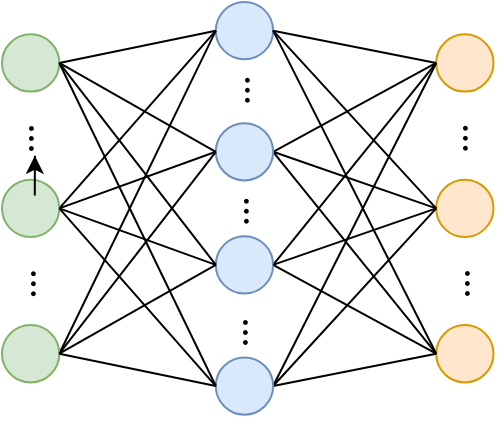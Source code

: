 <mxfile version="21.7.4" type="github">
  <diagram name="第 1 页" id="n0DuYXN_C8thxXYjhhmM">
    <mxGraphModel dx="1379" dy="905" grid="1" gridSize="10" guides="1" tooltips="1" connect="1" arrows="1" fold="1" page="1" pageScale="1" pageWidth="827" pageHeight="1169" math="0" shadow="0">
      <root>
        <mxCell id="0" />
        <mxCell id="1" parent="0" />
        <mxCell id="Z1dKLwnf_OGz-nWWNSpx-51" value="" style="group" vertex="1" connectable="0" parent="1">
          <mxGeometry x="520" y="420" width="250" height="210" as="geometry" />
        </mxCell>
        <mxCell id="Z1dKLwnf_OGz-nWWNSpx-5" value="" style="ellipse;whiteSpace=wrap;html=1;aspect=fixed;direction=south;fillColor=#d5e8d4;strokeColor=#82b366;" vertex="1" parent="Z1dKLwnf_OGz-nWWNSpx-51">
          <mxGeometry y="16.154" width="28.652" height="28.652" as="geometry" />
        </mxCell>
        <mxCell id="Z1dKLwnf_OGz-nWWNSpx-9" value="" style="ellipse;whiteSpace=wrap;html=1;aspect=fixed;direction=south;fillColor=#dae8fc;strokeColor=#6c8ebf;" vertex="1" parent="Z1dKLwnf_OGz-nWWNSpx-51">
          <mxGeometry x="106.908" width="28.652" height="28.652" as="geometry" />
        </mxCell>
        <mxCell id="Z1dKLwnf_OGz-nWWNSpx-1" style="rounded=0;orthogonalLoop=1;jettySize=auto;html=1;exitX=0.5;exitY=0;exitDx=0;exitDy=0;entryX=0.5;entryY=1;entryDx=0;entryDy=0;endArrow=none;endFill=0;" edge="1" parent="Z1dKLwnf_OGz-nWWNSpx-51" source="Z1dKLwnf_OGz-nWWNSpx-5" target="Z1dKLwnf_OGz-nWWNSpx-9">
          <mxGeometry relative="1" as="geometry" />
        </mxCell>
        <mxCell id="Z1dKLwnf_OGz-nWWNSpx-11" value="" style="ellipse;whiteSpace=wrap;html=1;aspect=fixed;direction=south;fillColor=#ffe6cc;strokeColor=#d79b00;" vertex="1" parent="Z1dKLwnf_OGz-nWWNSpx-51">
          <mxGeometry x="217.105" y="16.154" width="28.652" height="28.652" as="geometry" />
        </mxCell>
        <mxCell id="Z1dKLwnf_OGz-nWWNSpx-6" style="edgeStyle=none;shape=connector;rounded=0;orthogonalLoop=1;jettySize=auto;html=1;exitX=0.5;exitY=0;exitDx=0;exitDy=0;entryX=0.5;entryY=1;entryDx=0;entryDy=0;labelBackgroundColor=default;strokeColor=default;fontFamily=Helvetica;fontSize=11;fontColor=default;endArrow=none;endFill=0;" edge="1" parent="Z1dKLwnf_OGz-nWWNSpx-51" source="Z1dKLwnf_OGz-nWWNSpx-9" target="Z1dKLwnf_OGz-nWWNSpx-11">
          <mxGeometry relative="1" as="geometry" />
        </mxCell>
        <mxCell id="Z1dKLwnf_OGz-nWWNSpx-13" value="&lt;span style=&quot;font-size: 15px;&quot;&gt;···&lt;/span&gt;" style="text;html=1;strokeColor=none;fillColor=none;align=center;verticalAlign=middle;whiteSpace=wrap;rounded=0;fontFamily=Times New Roman;fontStyle=1;rotation=90;" vertex="1" parent="Z1dKLwnf_OGz-nWWNSpx-51">
          <mxGeometry x="8.224" y="56.538" width="16.447" height="24.231" as="geometry" />
        </mxCell>
        <mxCell id="Z1dKLwnf_OGz-nWWNSpx-14" style="edgeStyle=none;shape=connector;rounded=0;orthogonalLoop=1;jettySize=auto;html=1;exitX=0.5;exitY=0;exitDx=0;exitDy=0;entryX=0.5;entryY=1;entryDx=0;entryDy=0;labelBackgroundColor=default;strokeColor=default;fontFamily=Helvetica;fontSize=11;fontColor=default;endArrow=none;endFill=0;" edge="1" parent="Z1dKLwnf_OGz-nWWNSpx-51" source="Z1dKLwnf_OGz-nWWNSpx-17" target="Z1dKLwnf_OGz-nWWNSpx-9">
          <mxGeometry relative="1" as="geometry" />
        </mxCell>
        <mxCell id="Z1dKLwnf_OGz-nWWNSpx-17" value="" style="ellipse;whiteSpace=wrap;html=1;aspect=fixed;direction=south;fillColor=#d5e8d4;strokeColor=#82b366;" vertex="1" parent="Z1dKLwnf_OGz-nWWNSpx-51">
          <mxGeometry y="88.846" width="28.652" height="28.652" as="geometry" />
        </mxCell>
        <mxCell id="Z1dKLwnf_OGz-nWWNSpx-18" style="edgeStyle=orthogonalEdgeStyle;rounded=0;orthogonalLoop=1;jettySize=auto;html=1;exitX=1;exitY=0.5;exitDx=0;exitDy=0;" edge="1" parent="Z1dKLwnf_OGz-nWWNSpx-51" source="Z1dKLwnf_OGz-nWWNSpx-13" target="Z1dKLwnf_OGz-nWWNSpx-13">
          <mxGeometry relative="1" as="geometry" />
        </mxCell>
        <mxCell id="Z1dKLwnf_OGz-nWWNSpx-19" style="edgeStyle=none;shape=connector;rounded=0;orthogonalLoop=1;jettySize=auto;html=1;exitX=0.5;exitY=0;exitDx=0;exitDy=0;entryX=0.5;entryY=1;entryDx=0;entryDy=0;labelBackgroundColor=default;strokeColor=default;fontFamily=Helvetica;fontSize=11;fontColor=default;endArrow=none;endFill=0;" edge="1" parent="Z1dKLwnf_OGz-nWWNSpx-51" source="Z1dKLwnf_OGz-nWWNSpx-23" target="Z1dKLwnf_OGz-nWWNSpx-9">
          <mxGeometry relative="1" as="geometry" />
        </mxCell>
        <mxCell id="Z1dKLwnf_OGz-nWWNSpx-23" value="" style="ellipse;whiteSpace=wrap;html=1;aspect=fixed;direction=south;fillColor=#d5e8d4;strokeColor=#82b366;" vertex="1" parent="Z1dKLwnf_OGz-nWWNSpx-51">
          <mxGeometry y="161.538" width="28.652" height="28.652" as="geometry" />
        </mxCell>
        <mxCell id="Z1dKLwnf_OGz-nWWNSpx-24" value="&lt;span style=&quot;font-size: 15px;&quot;&gt;···&lt;/span&gt;" style="text;html=1;strokeColor=none;fillColor=none;align=center;verticalAlign=middle;whiteSpace=wrap;rounded=0;fontFamily=Times New Roman;fontStyle=1;rotation=90;" vertex="1" parent="Z1dKLwnf_OGz-nWWNSpx-51">
          <mxGeometry x="8.224" y="129.231" width="16.447" height="24.231" as="geometry" />
        </mxCell>
        <mxCell id="Z1dKLwnf_OGz-nWWNSpx-25" value="" style="ellipse;whiteSpace=wrap;html=1;aspect=fixed;direction=south;fillColor=#ffe6cc;strokeColor=#d79b00;" vertex="1" parent="Z1dKLwnf_OGz-nWWNSpx-51">
          <mxGeometry x="217.105" y="88.846" width="28.652" height="28.652" as="geometry" />
        </mxCell>
        <mxCell id="Z1dKLwnf_OGz-nWWNSpx-7" style="edgeStyle=none;shape=connector;rounded=0;orthogonalLoop=1;jettySize=auto;html=1;exitX=0.5;exitY=0;exitDx=0;exitDy=0;entryX=0.5;entryY=1;entryDx=0;entryDy=0;labelBackgroundColor=default;strokeColor=default;fontFamily=Helvetica;fontSize=11;fontColor=default;endArrow=none;endFill=0;" edge="1" parent="Z1dKLwnf_OGz-nWWNSpx-51" source="Z1dKLwnf_OGz-nWWNSpx-9" target="Z1dKLwnf_OGz-nWWNSpx-25">
          <mxGeometry relative="1" as="geometry" />
        </mxCell>
        <mxCell id="Z1dKLwnf_OGz-nWWNSpx-26" value="" style="ellipse;whiteSpace=wrap;html=1;aspect=fixed;direction=south;fillColor=#ffe6cc;strokeColor=#d79b00;" vertex="1" parent="Z1dKLwnf_OGz-nWWNSpx-51">
          <mxGeometry x="217.105" y="161.538" width="28.652" height="28.652" as="geometry" />
        </mxCell>
        <mxCell id="Z1dKLwnf_OGz-nWWNSpx-8" style="edgeStyle=none;shape=connector;rounded=0;orthogonalLoop=1;jettySize=auto;html=1;exitX=0.5;exitY=0;exitDx=0;exitDy=0;entryX=0.5;entryY=1;entryDx=0;entryDy=0;labelBackgroundColor=default;strokeColor=default;fontFamily=Helvetica;fontSize=11;fontColor=default;endArrow=none;endFill=0;" edge="1" parent="Z1dKLwnf_OGz-nWWNSpx-51" source="Z1dKLwnf_OGz-nWWNSpx-9" target="Z1dKLwnf_OGz-nWWNSpx-26">
          <mxGeometry relative="1" as="geometry" />
        </mxCell>
        <mxCell id="Z1dKLwnf_OGz-nWWNSpx-27" value="&lt;span style=&quot;font-size: 15px;&quot;&gt;···&lt;/span&gt;" style="text;html=1;strokeColor=none;fillColor=none;align=center;verticalAlign=middle;whiteSpace=wrap;rounded=0;fontFamily=Times New Roman;fontStyle=1;rotation=90;" vertex="1" parent="Z1dKLwnf_OGz-nWWNSpx-51">
          <mxGeometry x="225.329" y="56.538" width="16.447" height="24.231" as="geometry" />
        </mxCell>
        <mxCell id="Z1dKLwnf_OGz-nWWNSpx-28" value="&lt;span style=&quot;font-size: 15px;&quot;&gt;···&lt;/span&gt;" style="text;html=1;strokeColor=none;fillColor=none;align=center;verticalAlign=middle;whiteSpace=wrap;rounded=0;fontFamily=Times New Roman;fontStyle=1;rotation=90;" vertex="1" parent="Z1dKLwnf_OGz-nWWNSpx-51">
          <mxGeometry x="225.329" y="129.231" width="16.447" height="24.231" as="geometry" />
        </mxCell>
        <mxCell id="Z1dKLwnf_OGz-nWWNSpx-29" style="edgeStyle=none;shape=connector;rounded=0;orthogonalLoop=1;jettySize=auto;html=1;exitX=0.5;exitY=0;exitDx=0;exitDy=0;entryX=0.5;entryY=1;entryDx=0;entryDy=0;labelBackgroundColor=default;strokeColor=default;fontFamily=Helvetica;fontSize=11;fontColor=default;endArrow=none;endFill=0;" edge="1" parent="Z1dKLwnf_OGz-nWWNSpx-51" source="Z1dKLwnf_OGz-nWWNSpx-32" target="Z1dKLwnf_OGz-nWWNSpx-11">
          <mxGeometry relative="1" as="geometry" />
        </mxCell>
        <mxCell id="Z1dKLwnf_OGz-nWWNSpx-30" style="edgeStyle=none;shape=connector;rounded=0;orthogonalLoop=1;jettySize=auto;html=1;exitX=0.5;exitY=0;exitDx=0;exitDy=0;entryX=0.5;entryY=1;entryDx=0;entryDy=0;labelBackgroundColor=default;strokeColor=default;fontFamily=Helvetica;fontSize=11;fontColor=default;endArrow=none;endFill=0;" edge="1" parent="Z1dKLwnf_OGz-nWWNSpx-51" source="Z1dKLwnf_OGz-nWWNSpx-32" target="Z1dKLwnf_OGz-nWWNSpx-25">
          <mxGeometry relative="1" as="geometry" />
        </mxCell>
        <mxCell id="Z1dKLwnf_OGz-nWWNSpx-31" style="edgeStyle=none;shape=connector;rounded=0;orthogonalLoop=1;jettySize=auto;html=1;exitX=0.5;exitY=0;exitDx=0;exitDy=0;entryX=0.5;entryY=1;entryDx=0;entryDy=0;labelBackgroundColor=default;strokeColor=default;fontFamily=Helvetica;fontSize=11;fontColor=default;endArrow=none;endFill=0;" edge="1" parent="Z1dKLwnf_OGz-nWWNSpx-51" source="Z1dKLwnf_OGz-nWWNSpx-32" target="Z1dKLwnf_OGz-nWWNSpx-26">
          <mxGeometry relative="1" as="geometry" />
        </mxCell>
        <mxCell id="Z1dKLwnf_OGz-nWWNSpx-32" value="" style="ellipse;whiteSpace=wrap;html=1;aspect=fixed;direction=south;fillColor=#dae8fc;strokeColor=#6c8ebf;" vertex="1" parent="Z1dKLwnf_OGz-nWWNSpx-51">
          <mxGeometry x="106.908" y="60.577" width="28.652" height="28.652" as="geometry" />
        </mxCell>
        <mxCell id="Z1dKLwnf_OGz-nWWNSpx-2" style="edgeStyle=none;shape=connector;rounded=0;orthogonalLoop=1;jettySize=auto;html=1;exitX=0.5;exitY=0;exitDx=0;exitDy=0;entryX=0.5;entryY=1;entryDx=0;entryDy=0;labelBackgroundColor=default;strokeColor=default;fontFamily=Helvetica;fontSize=11;fontColor=default;endArrow=none;endFill=0;" edge="1" parent="Z1dKLwnf_OGz-nWWNSpx-51" source="Z1dKLwnf_OGz-nWWNSpx-5" target="Z1dKLwnf_OGz-nWWNSpx-32">
          <mxGeometry relative="1" as="geometry" />
        </mxCell>
        <mxCell id="Z1dKLwnf_OGz-nWWNSpx-15" style="edgeStyle=none;shape=connector;rounded=0;orthogonalLoop=1;jettySize=auto;html=1;exitX=0.5;exitY=0;exitDx=0;exitDy=0;entryX=0.5;entryY=1;entryDx=0;entryDy=0;labelBackgroundColor=default;strokeColor=default;fontFamily=Helvetica;fontSize=11;fontColor=default;endArrow=none;endFill=0;" edge="1" parent="Z1dKLwnf_OGz-nWWNSpx-51" source="Z1dKLwnf_OGz-nWWNSpx-17" target="Z1dKLwnf_OGz-nWWNSpx-32">
          <mxGeometry relative="1" as="geometry" />
        </mxCell>
        <mxCell id="Z1dKLwnf_OGz-nWWNSpx-20" style="edgeStyle=none;shape=connector;rounded=0;orthogonalLoop=1;jettySize=auto;html=1;exitX=0.5;exitY=0;exitDx=0;exitDy=0;entryX=0.5;entryY=1;entryDx=0;entryDy=0;labelBackgroundColor=default;strokeColor=default;fontFamily=Helvetica;fontSize=11;fontColor=default;endArrow=none;endFill=0;" edge="1" parent="Z1dKLwnf_OGz-nWWNSpx-51" source="Z1dKLwnf_OGz-nWWNSpx-23" target="Z1dKLwnf_OGz-nWWNSpx-32">
          <mxGeometry relative="1" as="geometry" />
        </mxCell>
        <mxCell id="Z1dKLwnf_OGz-nWWNSpx-33" value="&lt;span style=&quot;font-size: 15px;&quot;&gt;···&lt;/span&gt;" style="text;html=1;strokeColor=none;fillColor=none;align=center;verticalAlign=middle;whiteSpace=wrap;rounded=0;fontFamily=Times New Roman;fontStyle=1;rotation=90;" vertex="1" parent="Z1dKLwnf_OGz-nWWNSpx-51">
          <mxGeometry x="115.132" y="92.885" width="16.447" height="24.231" as="geometry" />
        </mxCell>
        <mxCell id="Z1dKLwnf_OGz-nWWNSpx-34" style="edgeStyle=none;shape=connector;rounded=0;orthogonalLoop=1;jettySize=auto;html=1;exitX=0.5;exitY=0;exitDx=0;exitDy=0;entryX=0.5;entryY=1;entryDx=0;entryDy=0;labelBackgroundColor=default;strokeColor=default;fontFamily=Helvetica;fontSize=11;fontColor=default;endArrow=none;endFill=0;" edge="1" parent="Z1dKLwnf_OGz-nWWNSpx-51" source="Z1dKLwnf_OGz-nWWNSpx-36" target="Z1dKLwnf_OGz-nWWNSpx-11">
          <mxGeometry relative="1" as="geometry" />
        </mxCell>
        <mxCell id="Z1dKLwnf_OGz-nWWNSpx-35" style="edgeStyle=none;shape=connector;rounded=0;orthogonalLoop=1;jettySize=auto;html=1;exitX=0.5;exitY=0;exitDx=0;exitDy=0;entryX=0.5;entryY=1;entryDx=0;entryDy=0;labelBackgroundColor=default;strokeColor=default;fontFamily=Helvetica;fontSize=11;fontColor=default;endArrow=none;endFill=0;" edge="1" parent="Z1dKLwnf_OGz-nWWNSpx-51" source="Z1dKLwnf_OGz-nWWNSpx-36" target="Z1dKLwnf_OGz-nWWNSpx-26">
          <mxGeometry relative="1" as="geometry" />
        </mxCell>
        <mxCell id="Z1dKLwnf_OGz-nWWNSpx-36" value="" style="ellipse;whiteSpace=wrap;html=1;aspect=fixed;direction=south;fillColor=#dae8fc;strokeColor=#6c8ebf;" vertex="1" parent="Z1dKLwnf_OGz-nWWNSpx-51">
          <mxGeometry x="106.908" y="117.115" width="28.652" height="28.652" as="geometry" />
        </mxCell>
        <mxCell id="Z1dKLwnf_OGz-nWWNSpx-3" style="edgeStyle=none;shape=connector;rounded=0;orthogonalLoop=1;jettySize=auto;html=1;exitX=0.5;exitY=0;exitDx=0;exitDy=0;entryX=0.5;entryY=1;entryDx=0;entryDy=0;labelBackgroundColor=default;strokeColor=default;fontFamily=Helvetica;fontSize=11;fontColor=default;endArrow=none;endFill=0;" edge="1" parent="Z1dKLwnf_OGz-nWWNSpx-51" source="Z1dKLwnf_OGz-nWWNSpx-5" target="Z1dKLwnf_OGz-nWWNSpx-36">
          <mxGeometry relative="1" as="geometry" />
        </mxCell>
        <mxCell id="Z1dKLwnf_OGz-nWWNSpx-21" style="edgeStyle=none;shape=connector;rounded=0;orthogonalLoop=1;jettySize=auto;html=1;exitX=0.5;exitY=0;exitDx=0;exitDy=0;entryX=0.5;entryY=1;entryDx=0;entryDy=0;labelBackgroundColor=default;strokeColor=default;fontFamily=Helvetica;fontSize=11;fontColor=default;endArrow=none;endFill=0;" edge="1" parent="Z1dKLwnf_OGz-nWWNSpx-51" source="Z1dKLwnf_OGz-nWWNSpx-23" target="Z1dKLwnf_OGz-nWWNSpx-36">
          <mxGeometry relative="1" as="geometry" />
        </mxCell>
        <mxCell id="Z1dKLwnf_OGz-nWWNSpx-37" style="edgeStyle=none;shape=connector;rounded=0;orthogonalLoop=1;jettySize=auto;html=1;exitX=0.5;exitY=0;exitDx=0;exitDy=0;entryX=0.5;entryY=1;entryDx=0;entryDy=0;labelBackgroundColor=default;strokeColor=default;fontFamily=Helvetica;fontSize=11;fontColor=default;endArrow=none;endFill=0;" edge="1" parent="Z1dKLwnf_OGz-nWWNSpx-51" source="Z1dKLwnf_OGz-nWWNSpx-40" target="Z1dKLwnf_OGz-nWWNSpx-11">
          <mxGeometry relative="1" as="geometry" />
        </mxCell>
        <mxCell id="Z1dKLwnf_OGz-nWWNSpx-38" style="edgeStyle=none;shape=connector;rounded=0;orthogonalLoop=1;jettySize=auto;html=1;exitX=0.5;exitY=0;exitDx=0;exitDy=0;entryX=0.5;entryY=1;entryDx=0;entryDy=0;labelBackgroundColor=default;strokeColor=default;fontFamily=Helvetica;fontSize=11;fontColor=default;endArrow=none;endFill=0;" edge="1" parent="Z1dKLwnf_OGz-nWWNSpx-51" source="Z1dKLwnf_OGz-nWWNSpx-40" target="Z1dKLwnf_OGz-nWWNSpx-25">
          <mxGeometry relative="1" as="geometry" />
        </mxCell>
        <mxCell id="Z1dKLwnf_OGz-nWWNSpx-39" style="edgeStyle=none;shape=connector;rounded=0;orthogonalLoop=1;jettySize=auto;html=1;exitX=0.5;exitY=0;exitDx=0;exitDy=0;entryX=0.5;entryY=1;entryDx=0;entryDy=0;labelBackgroundColor=default;strokeColor=default;fontFamily=Helvetica;fontSize=11;fontColor=default;endArrow=none;endFill=0;" edge="1" parent="Z1dKLwnf_OGz-nWWNSpx-51" source="Z1dKLwnf_OGz-nWWNSpx-40" target="Z1dKLwnf_OGz-nWWNSpx-26">
          <mxGeometry relative="1" as="geometry" />
        </mxCell>
        <mxCell id="Z1dKLwnf_OGz-nWWNSpx-40" value="" style="ellipse;whiteSpace=wrap;html=1;aspect=fixed;direction=south;fillColor=#dae8fc;strokeColor=#6c8ebf;" vertex="1" parent="Z1dKLwnf_OGz-nWWNSpx-51">
          <mxGeometry x="106.908" y="177.692" width="28.652" height="28.652" as="geometry" />
        </mxCell>
        <mxCell id="Z1dKLwnf_OGz-nWWNSpx-41" value="&lt;span style=&quot;font-size: 15px;&quot;&gt;···&lt;/span&gt;" style="text;html=1;strokeColor=none;fillColor=none;align=center;verticalAlign=middle;whiteSpace=wrap;rounded=0;fontFamily=Times New Roman;fontStyle=1;rotation=90;" vertex="1" parent="Z1dKLwnf_OGz-nWWNSpx-51">
          <mxGeometry x="115.132" y="153.462" width="16.447" height="24.231" as="geometry" />
        </mxCell>
        <mxCell id="Z1dKLwnf_OGz-nWWNSpx-4" style="edgeStyle=none;shape=connector;rounded=0;orthogonalLoop=1;jettySize=auto;html=1;exitX=0.5;exitY=0;exitDx=0;exitDy=0;entryX=0.5;entryY=1;entryDx=0;entryDy=0;labelBackgroundColor=default;strokeColor=default;fontFamily=Helvetica;fontSize=11;fontColor=default;endArrow=none;endFill=0;" edge="1" parent="Z1dKLwnf_OGz-nWWNSpx-51" source="Z1dKLwnf_OGz-nWWNSpx-5" target="Z1dKLwnf_OGz-nWWNSpx-40">
          <mxGeometry relative="1" as="geometry" />
        </mxCell>
        <mxCell id="Z1dKLwnf_OGz-nWWNSpx-46" style="edgeStyle=none;shape=connector;rounded=0;orthogonalLoop=1;jettySize=auto;html=1;exitX=0.5;exitY=0;exitDx=0;exitDy=0;entryX=0.5;entryY=1;entryDx=0;entryDy=0;labelBackgroundColor=default;strokeColor=default;fontFamily=Helvetica;fontSize=11;fontColor=default;endArrow=none;endFill=0;" edge="1" parent="Z1dKLwnf_OGz-nWWNSpx-51" source="Z1dKLwnf_OGz-nWWNSpx-17" target="Z1dKLwnf_OGz-nWWNSpx-36">
          <mxGeometry relative="1" as="geometry" />
        </mxCell>
        <mxCell id="Z1dKLwnf_OGz-nWWNSpx-16" style="edgeStyle=none;shape=connector;rounded=0;orthogonalLoop=1;jettySize=auto;html=1;exitX=0.5;exitY=0;exitDx=0;exitDy=0;entryX=0.5;entryY=1;entryDx=0;entryDy=0;labelBackgroundColor=default;strokeColor=default;fontFamily=Helvetica;fontSize=11;fontColor=default;endArrow=none;endFill=0;" edge="1" parent="Z1dKLwnf_OGz-nWWNSpx-51" source="Z1dKLwnf_OGz-nWWNSpx-17" target="Z1dKLwnf_OGz-nWWNSpx-40">
          <mxGeometry relative="1" as="geometry" />
        </mxCell>
        <mxCell id="Z1dKLwnf_OGz-nWWNSpx-48" style="edgeStyle=none;shape=connector;rounded=0;orthogonalLoop=1;jettySize=auto;html=1;exitX=0.5;exitY=0;exitDx=0;exitDy=0;entryX=0.5;entryY=1;entryDx=0;entryDy=0;labelBackgroundColor=default;strokeColor=default;fontFamily=Helvetica;fontSize=11;fontColor=default;endArrow=none;endFill=0;" edge="1" parent="Z1dKLwnf_OGz-nWWNSpx-51" source="Z1dKLwnf_OGz-nWWNSpx-36" target="Z1dKLwnf_OGz-nWWNSpx-25">
          <mxGeometry relative="1" as="geometry" />
        </mxCell>
        <mxCell id="Z1dKLwnf_OGz-nWWNSpx-22" style="edgeStyle=none;shape=connector;rounded=0;orthogonalLoop=1;jettySize=auto;html=1;exitX=0.5;exitY=0;exitDx=0;exitDy=0;entryX=0.5;entryY=1;entryDx=0;entryDy=0;labelBackgroundColor=default;strokeColor=default;fontFamily=Helvetica;fontSize=11;fontColor=default;endArrow=none;endFill=0;" edge="1" parent="Z1dKLwnf_OGz-nWWNSpx-51" source="Z1dKLwnf_OGz-nWWNSpx-23" target="Z1dKLwnf_OGz-nWWNSpx-40">
          <mxGeometry relative="1" as="geometry" />
        </mxCell>
        <mxCell id="Z1dKLwnf_OGz-nWWNSpx-52" value="&lt;span style=&quot;font-size: 15px;&quot;&gt;···&lt;/span&gt;" style="text;html=1;strokeColor=none;fillColor=none;align=center;verticalAlign=middle;whiteSpace=wrap;rounded=0;fontFamily=Times New Roman;fontStyle=1;rotation=90;" vertex="1" parent="Z1dKLwnf_OGz-nWWNSpx-51">
          <mxGeometry x="115.132" y="32.306" width="16.447" height="24.231" as="geometry" />
        </mxCell>
      </root>
    </mxGraphModel>
  </diagram>
</mxfile>
